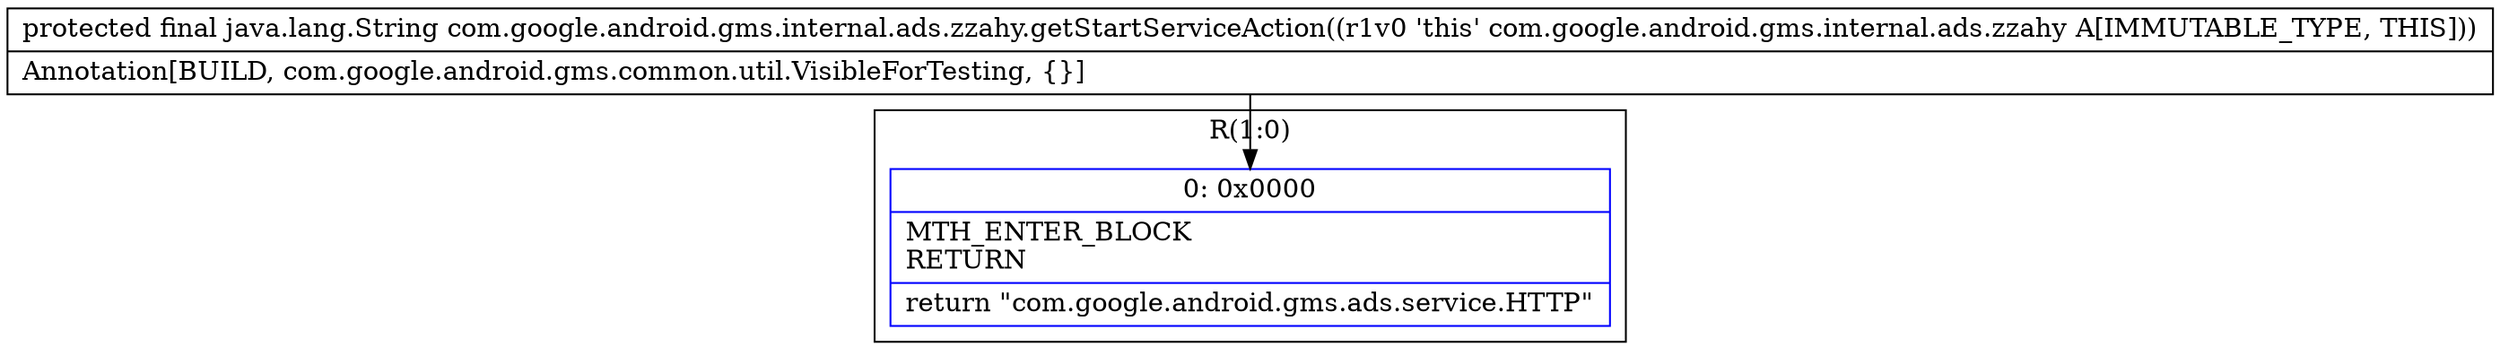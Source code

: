 digraph "CFG forcom.google.android.gms.internal.ads.zzahy.getStartServiceAction()Ljava\/lang\/String;" {
subgraph cluster_Region_758713153 {
label = "R(1:0)";
node [shape=record,color=blue];
Node_0 [shape=record,label="{0\:\ 0x0000|MTH_ENTER_BLOCK\lRETURN\l|return \"com.google.android.gms.ads.service.HTTP\"\l}"];
}
MethodNode[shape=record,label="{protected final java.lang.String com.google.android.gms.internal.ads.zzahy.getStartServiceAction((r1v0 'this' com.google.android.gms.internal.ads.zzahy A[IMMUTABLE_TYPE, THIS]))  | Annotation[BUILD, com.google.android.gms.common.util.VisibleForTesting, \{\}]\l}"];
MethodNode -> Node_0;
}

